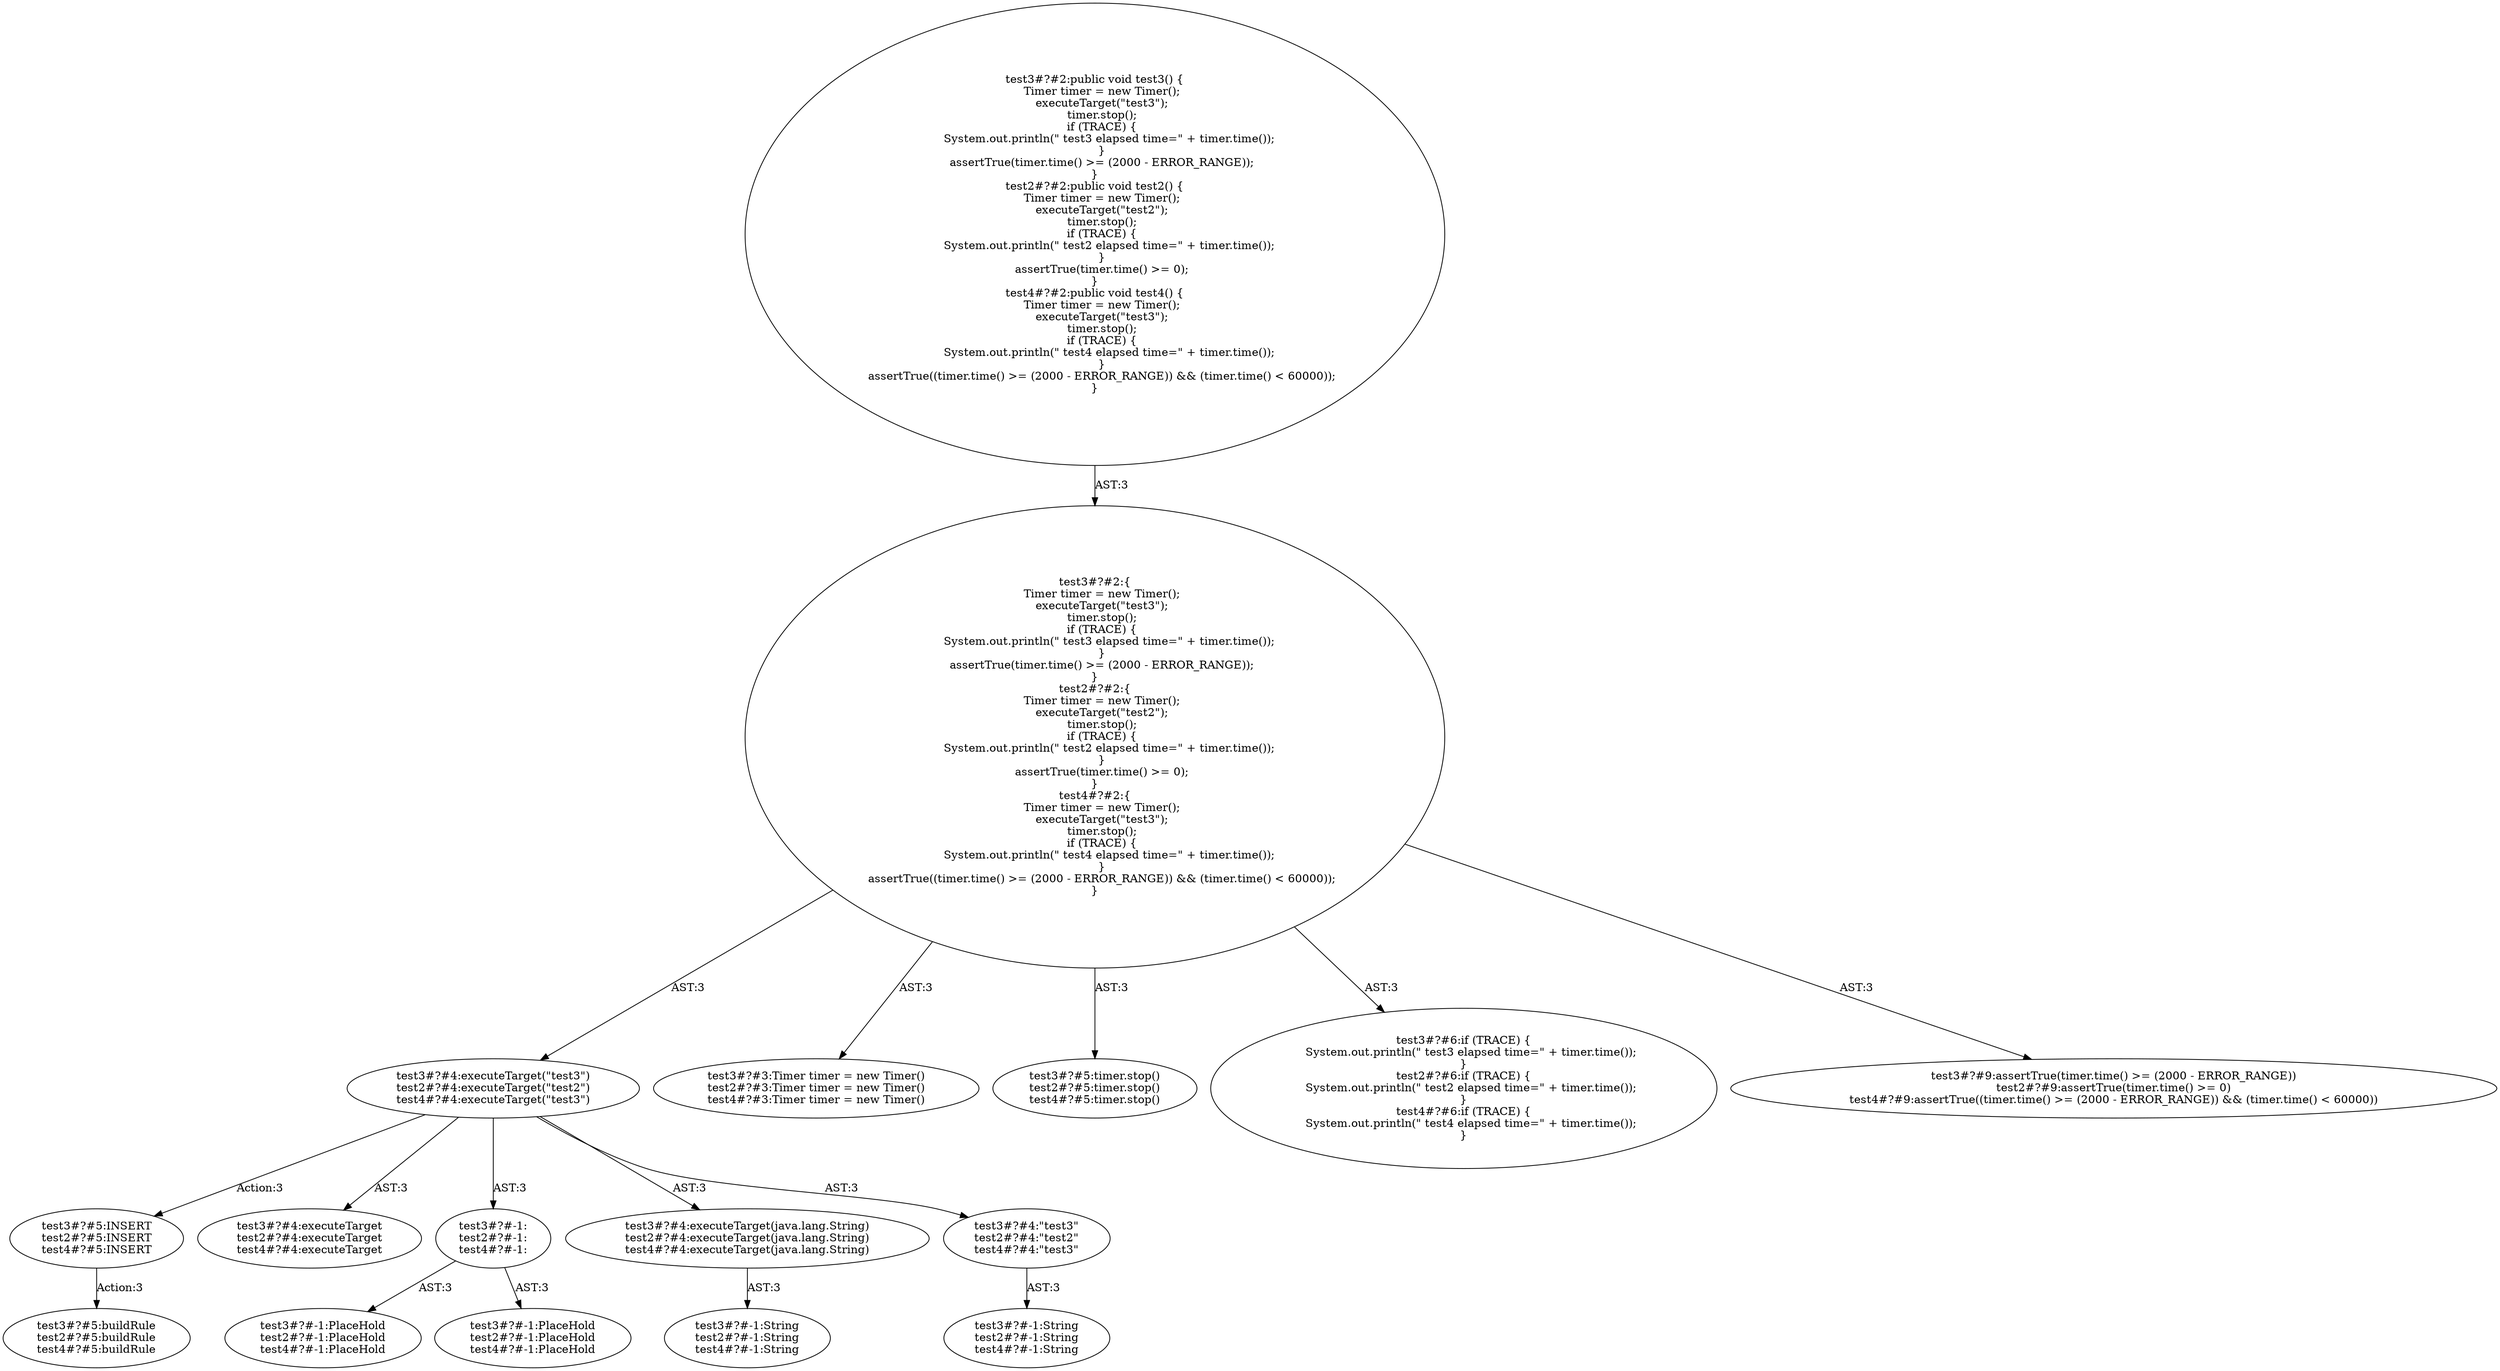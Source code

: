 digraph "Pattern" {
0 [label="test3#?#5:INSERT
test2#?#5:INSERT
test4#?#5:INSERT" shape=ellipse]
1 [label="test3#?#4:executeTarget(\"test3\")
test2#?#4:executeTarget(\"test2\")
test4#?#4:executeTarget(\"test3\")" shape=ellipse]
2 [label="test3#?#2:\{
    Timer timer = new Timer();
    executeTarget(\"test3\");
    timer.stop();
    if (TRACE) \{
        System.out.println(\" test3 elapsed time=\" + timer.time());
    \}
    assertTrue(timer.time() >= (2000 - ERROR_RANGE));
\}
test2#?#2:\{
    Timer timer = new Timer();
    executeTarget(\"test2\");
    timer.stop();
    if (TRACE) \{
        System.out.println(\" test2 elapsed time=\" + timer.time());
    \}
    assertTrue(timer.time() >= 0);
\}
test4#?#2:\{
    Timer timer = new Timer();
    executeTarget(\"test3\");
    timer.stop();
    if (TRACE) \{
        System.out.println(\" test4 elapsed time=\" + timer.time());
    \}
    assertTrue((timer.time() >= (2000 - ERROR_RANGE)) && (timer.time() < 60000));
\}" shape=ellipse]
3 [label="test3#?#2:public void test3() \{
    Timer timer = new Timer();
    executeTarget(\"test3\");
    timer.stop();
    if (TRACE) \{
        System.out.println(\" test3 elapsed time=\" + timer.time());
    \}
    assertTrue(timer.time() >= (2000 - ERROR_RANGE));
\}
test2#?#2:public void test2() \{
    Timer timer = new Timer();
    executeTarget(\"test2\");
    timer.stop();
    if (TRACE) \{
        System.out.println(\" test2 elapsed time=\" + timer.time());
    \}
    assertTrue(timer.time() >= 0);
\}
test4#?#2:public void test4() \{
    Timer timer = new Timer();
    executeTarget(\"test3\");
    timer.stop();
    if (TRACE) \{
        System.out.println(\" test4 elapsed time=\" + timer.time());
    \}
    assertTrue((timer.time() >= (2000 - ERROR_RANGE)) && (timer.time() < 60000));
\}" shape=ellipse]
4 [label="test3#?#3:Timer timer = new Timer()
test2#?#3:Timer timer = new Timer()
test4#?#3:Timer timer = new Timer()" shape=ellipse]
5 [label="test3#?#5:timer.stop()
test2#?#5:timer.stop()
test4#?#5:timer.stop()" shape=ellipse]
6 [label="test3#?#6:if (TRACE) \{
    System.out.println(\" test3 elapsed time=\" + timer.time());
\}
test2#?#6:if (TRACE) \{
    System.out.println(\" test2 elapsed time=\" + timer.time());
\}
test4#?#6:if (TRACE) \{
    System.out.println(\" test4 elapsed time=\" + timer.time());
\}" shape=ellipse]
7 [label="test3#?#9:assertTrue(timer.time() >= (2000 - ERROR_RANGE))
test2#?#9:assertTrue(timer.time() >= 0)
test4#?#9:assertTrue((timer.time() >= (2000 - ERROR_RANGE)) && (timer.time() < 60000))" shape=ellipse]
8 [label="test3#?#4:executeTarget
test2#?#4:executeTarget
test4#?#4:executeTarget" shape=ellipse]
9 [label="test3#?#-1:
test2#?#-1:
test4#?#-1:" shape=ellipse]
10 [label="test3#?#-1:PlaceHold
test2#?#-1:PlaceHold
test4#?#-1:PlaceHold" shape=ellipse]
11 [label="test3#?#-1:PlaceHold
test2#?#-1:PlaceHold
test4#?#-1:PlaceHold" shape=ellipse]
12 [label="test3#?#4:executeTarget(java.lang.String)
test2#?#4:executeTarget(java.lang.String)
test4#?#4:executeTarget(java.lang.String)" shape=ellipse]
13 [label="test3#?#-1:String
test2#?#-1:String
test4#?#-1:String" shape=ellipse]
14 [label="test3#?#4:\"test3\"
test2#?#4:\"test2\"
test4#?#4:\"test3\"" shape=ellipse]
15 [label="test3#?#-1:String
test2#?#-1:String
test4#?#-1:String" shape=ellipse]
16 [label="test3#?#5:buildRule
test2#?#5:buildRule
test4#?#5:buildRule" shape=ellipse]
0 -> 16 [label="Action:3"];
1 -> 0 [label="Action:3"];
1 -> 8 [label="AST:3"];
1 -> 9 [label="AST:3"];
1 -> 12 [label="AST:3"];
1 -> 14 [label="AST:3"];
2 -> 1 [label="AST:3"];
2 -> 4 [label="AST:3"];
2 -> 5 [label="AST:3"];
2 -> 6 [label="AST:3"];
2 -> 7 [label="AST:3"];
3 -> 2 [label="AST:3"];
9 -> 10 [label="AST:3"];
9 -> 11 [label="AST:3"];
12 -> 13 [label="AST:3"];
14 -> 15 [label="AST:3"];
}